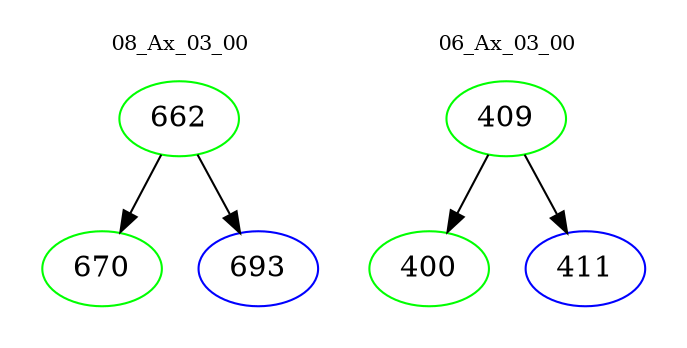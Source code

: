 digraph{
subgraph cluster_0 {
color = white
label = "08_Ax_03_00";
fontsize=10;
T0_662 [label="662", color="green"]
T0_662 -> T0_670 [color="black"]
T0_670 [label="670", color="green"]
T0_662 -> T0_693 [color="black"]
T0_693 [label="693", color="blue"]
}
subgraph cluster_1 {
color = white
label = "06_Ax_03_00";
fontsize=10;
T1_409 [label="409", color="green"]
T1_409 -> T1_400 [color="black"]
T1_400 [label="400", color="green"]
T1_409 -> T1_411 [color="black"]
T1_411 [label="411", color="blue"]
}
}

